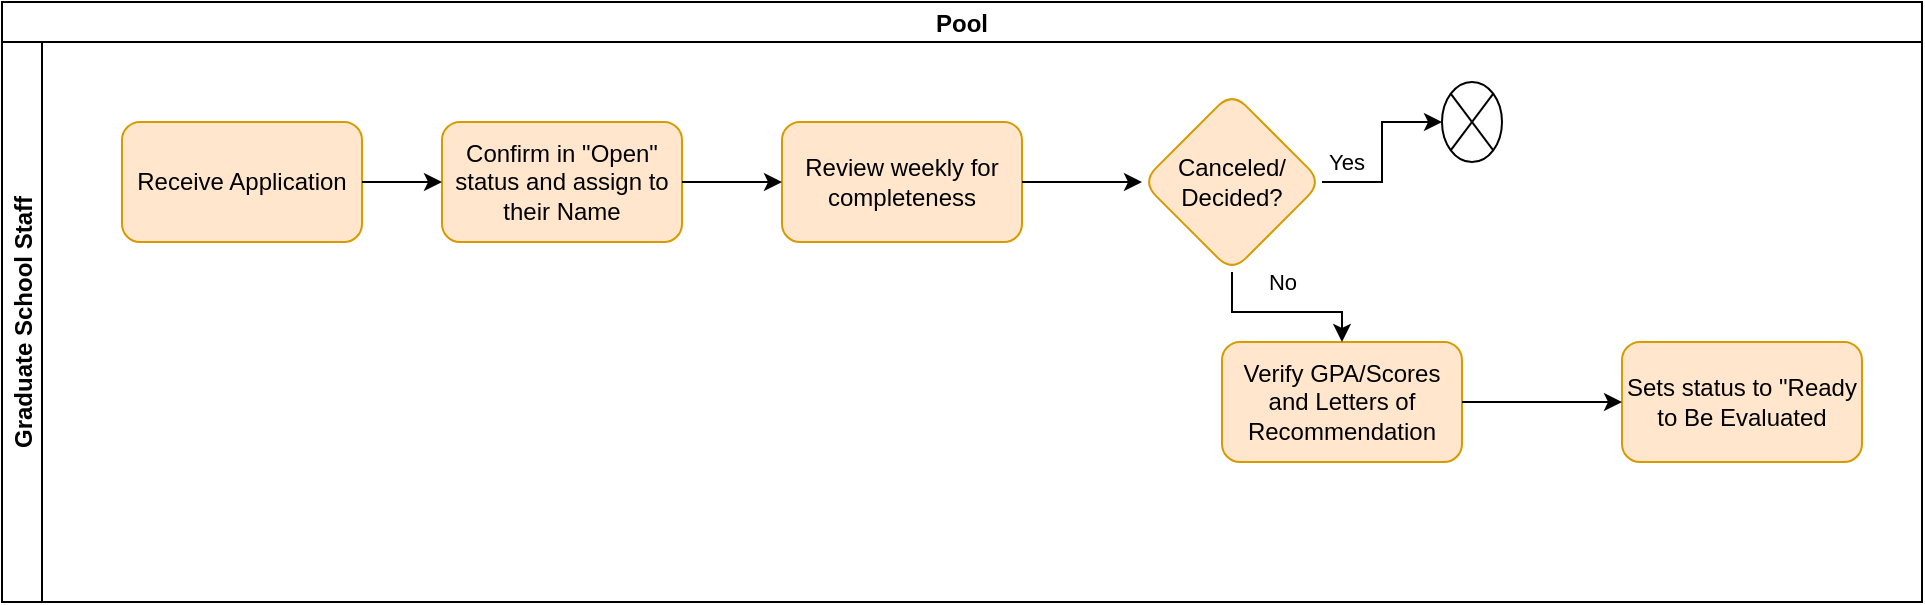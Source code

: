<mxfile version="20.3.0" type="device"><diagram id="TnHlU9cDwkYjo1C_JI0-" name="Page-1"><mxGraphModel dx="1038" dy="568" grid="1" gridSize="10" guides="1" tooltips="1" connect="1" arrows="1" fold="1" page="1" pageScale="1" pageWidth="1400" pageHeight="850" math="0" shadow="0"><root><mxCell id="0"/><mxCell id="1" parent="0"/><mxCell id="Wz2qiJtidoazT3UofqdY-1" value="Pool" style="swimlane;childLayout=stackLayout;resizeParent=1;resizeParentMax=0;horizontal=1;startSize=20;horizontalStack=0;" vertex="1" parent="1"><mxGeometry x="130" y="80" width="960" height="300" as="geometry"/></mxCell><mxCell id="Wz2qiJtidoazT3UofqdY-2" value="Graduate School Staff" style="swimlane;startSize=20;horizontal=0;" vertex="1" parent="Wz2qiJtidoazT3UofqdY-1"><mxGeometry y="20" width="960" height="280" as="geometry"/></mxCell><mxCell id="Wz2qiJtidoazT3UofqdY-5" value="Receive Application" style="rounded=1;whiteSpace=wrap;html=1;fillColor=#ffe6cc;strokeColor=#d79b00;" vertex="1" parent="Wz2qiJtidoazT3UofqdY-2"><mxGeometry x="60" y="40" width="120" height="60" as="geometry"/></mxCell><mxCell id="Wz2qiJtidoazT3UofqdY-6" value="Confirm in &quot;Open&quot; status and assign to their Name" style="whiteSpace=wrap;html=1;rounded=1;fillColor=#ffe6cc;strokeColor=#d79b00;" vertex="1" parent="Wz2qiJtidoazT3UofqdY-2"><mxGeometry x="220" y="40" width="120" height="60" as="geometry"/></mxCell><mxCell id="Wz2qiJtidoazT3UofqdY-7" value="" style="edgeStyle=orthogonalEdgeStyle;rounded=0;orthogonalLoop=1;jettySize=auto;html=1;" edge="1" parent="Wz2qiJtidoazT3UofqdY-2" source="Wz2qiJtidoazT3UofqdY-5" target="Wz2qiJtidoazT3UofqdY-6"><mxGeometry relative="1" as="geometry"/></mxCell><mxCell id="Wz2qiJtidoazT3UofqdY-8" value="Review weekly for completeness" style="whiteSpace=wrap;html=1;rounded=1;fillColor=#ffe6cc;strokeColor=#d79b00;" vertex="1" parent="Wz2qiJtidoazT3UofqdY-2"><mxGeometry x="390" y="40" width="120" height="60" as="geometry"/></mxCell><mxCell id="Wz2qiJtidoazT3UofqdY-9" value="" style="edgeStyle=orthogonalEdgeStyle;rounded=0;orthogonalLoop=1;jettySize=auto;html=1;" edge="1" parent="Wz2qiJtidoazT3UofqdY-2" source="Wz2qiJtidoazT3UofqdY-6" target="Wz2qiJtidoazT3UofqdY-8"><mxGeometry relative="1" as="geometry"/></mxCell><mxCell id="Wz2qiJtidoazT3UofqdY-10" value="Canceled/&lt;br&gt;Decided?" style="rhombus;whiteSpace=wrap;html=1;rounded=1;fillColor=#ffe6cc;strokeColor=#d79b00;" vertex="1" parent="Wz2qiJtidoazT3UofqdY-2"><mxGeometry x="570" y="25" width="90" height="90" as="geometry"/></mxCell><mxCell id="Wz2qiJtidoazT3UofqdY-11" value="" style="edgeStyle=orthogonalEdgeStyle;rounded=0;orthogonalLoop=1;jettySize=auto;html=1;" edge="1" parent="Wz2qiJtidoazT3UofqdY-2" source="Wz2qiJtidoazT3UofqdY-8" target="Wz2qiJtidoazT3UofqdY-10"><mxGeometry relative="1" as="geometry"/></mxCell><mxCell id="Wz2qiJtidoazT3UofqdY-12" value="Verify GPA/Scores and Letters of Recommendation" style="whiteSpace=wrap;html=1;rounded=1;fillColor=#ffe6cc;strokeColor=#d79b00;" vertex="1" parent="Wz2qiJtidoazT3UofqdY-2"><mxGeometry x="610" y="150" width="120" height="60" as="geometry"/></mxCell><mxCell id="Wz2qiJtidoazT3UofqdY-13" value="No" style="edgeStyle=orthogonalEdgeStyle;rounded=0;orthogonalLoop=1;jettySize=auto;html=1;" edge="1" parent="Wz2qiJtidoazT3UofqdY-2" source="Wz2qiJtidoazT3UofqdY-10" target="Wz2qiJtidoazT3UofqdY-12"><mxGeometry y="15" relative="1" as="geometry"><mxPoint as="offset"/></mxGeometry></mxCell><mxCell id="Wz2qiJtidoazT3UofqdY-15" value="Yes" style="edgeStyle=orthogonalEdgeStyle;rounded=0;orthogonalLoop=1;jettySize=auto;html=1;entryX=0;entryY=0.5;entryDx=0;entryDy=0;" edge="1" parent="Wz2qiJtidoazT3UofqdY-2" source="Wz2qiJtidoazT3UofqdY-10" target="Wz2qiJtidoazT3UofqdY-16"><mxGeometry x="-0.75" y="10" relative="1" as="geometry"><mxPoint x="710" y="40" as="targetPoint"/><mxPoint as="offset"/></mxGeometry></mxCell><mxCell id="Wz2qiJtidoazT3UofqdY-16" value="" style="shape=sumEllipse;perimeter=ellipsePerimeter;whiteSpace=wrap;html=1;backgroundOutline=1;" vertex="1" parent="Wz2qiJtidoazT3UofqdY-2"><mxGeometry x="720" y="20" width="30" height="40" as="geometry"/></mxCell><mxCell id="Wz2qiJtidoazT3UofqdY-17" value="Sets status to &quot;Ready to Be Evaluated" style="whiteSpace=wrap;html=1;rounded=1;fillColor=#ffe6cc;strokeColor=#d79b00;" vertex="1" parent="Wz2qiJtidoazT3UofqdY-2"><mxGeometry x="810" y="150" width="120" height="60" as="geometry"/></mxCell><mxCell id="Wz2qiJtidoazT3UofqdY-18" value="" style="edgeStyle=orthogonalEdgeStyle;rounded=0;orthogonalLoop=1;jettySize=auto;html=1;" edge="1" parent="Wz2qiJtidoazT3UofqdY-2" source="Wz2qiJtidoazT3UofqdY-12" target="Wz2qiJtidoazT3UofqdY-17"><mxGeometry relative="1" as="geometry"/></mxCell></root></mxGraphModel></diagram></mxfile>